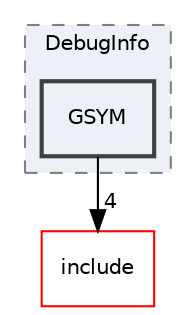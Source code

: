 digraph "lib/DebugInfo/GSYM"
{
 // LATEX_PDF_SIZE
  bgcolor="transparent";
  edge [fontname="Helvetica",fontsize="10",labelfontname="Helvetica",labelfontsize="10"];
  node [fontname="Helvetica",fontsize="10",shape="box"];
  compound=true
  subgraph clusterdir_fd055cdb294ed2abe541ad964f928ab2 {
    graph [ bgcolor="#edf0f7", pencolor="grey50", style="filled,dashed,", label="DebugInfo", fontname="Helvetica", fontsize="10", URL="dir_fd055cdb294ed2abe541ad964f928ab2.html"]
  dir_8110ef27c9ac87d52d408bb9bdfb9cb3 [label="GSYM", style="filled,bold,", fillcolor="#edf0f7", color="grey25", URL="dir_8110ef27c9ac87d52d408bb9bdfb9cb3.html"];
  }
  dir_d44c64559bbebec7f509842c48db8b23 [label="include", style="", fillcolor="#edf0f7", color="red", URL="dir_d44c64559bbebec7f509842c48db8b23.html"];
  dir_8110ef27c9ac87d52d408bb9bdfb9cb3->dir_d44c64559bbebec7f509842c48db8b23 [headlabel="4", labeldistance=1.5 headhref="dir_000077_000082.html"];
}
